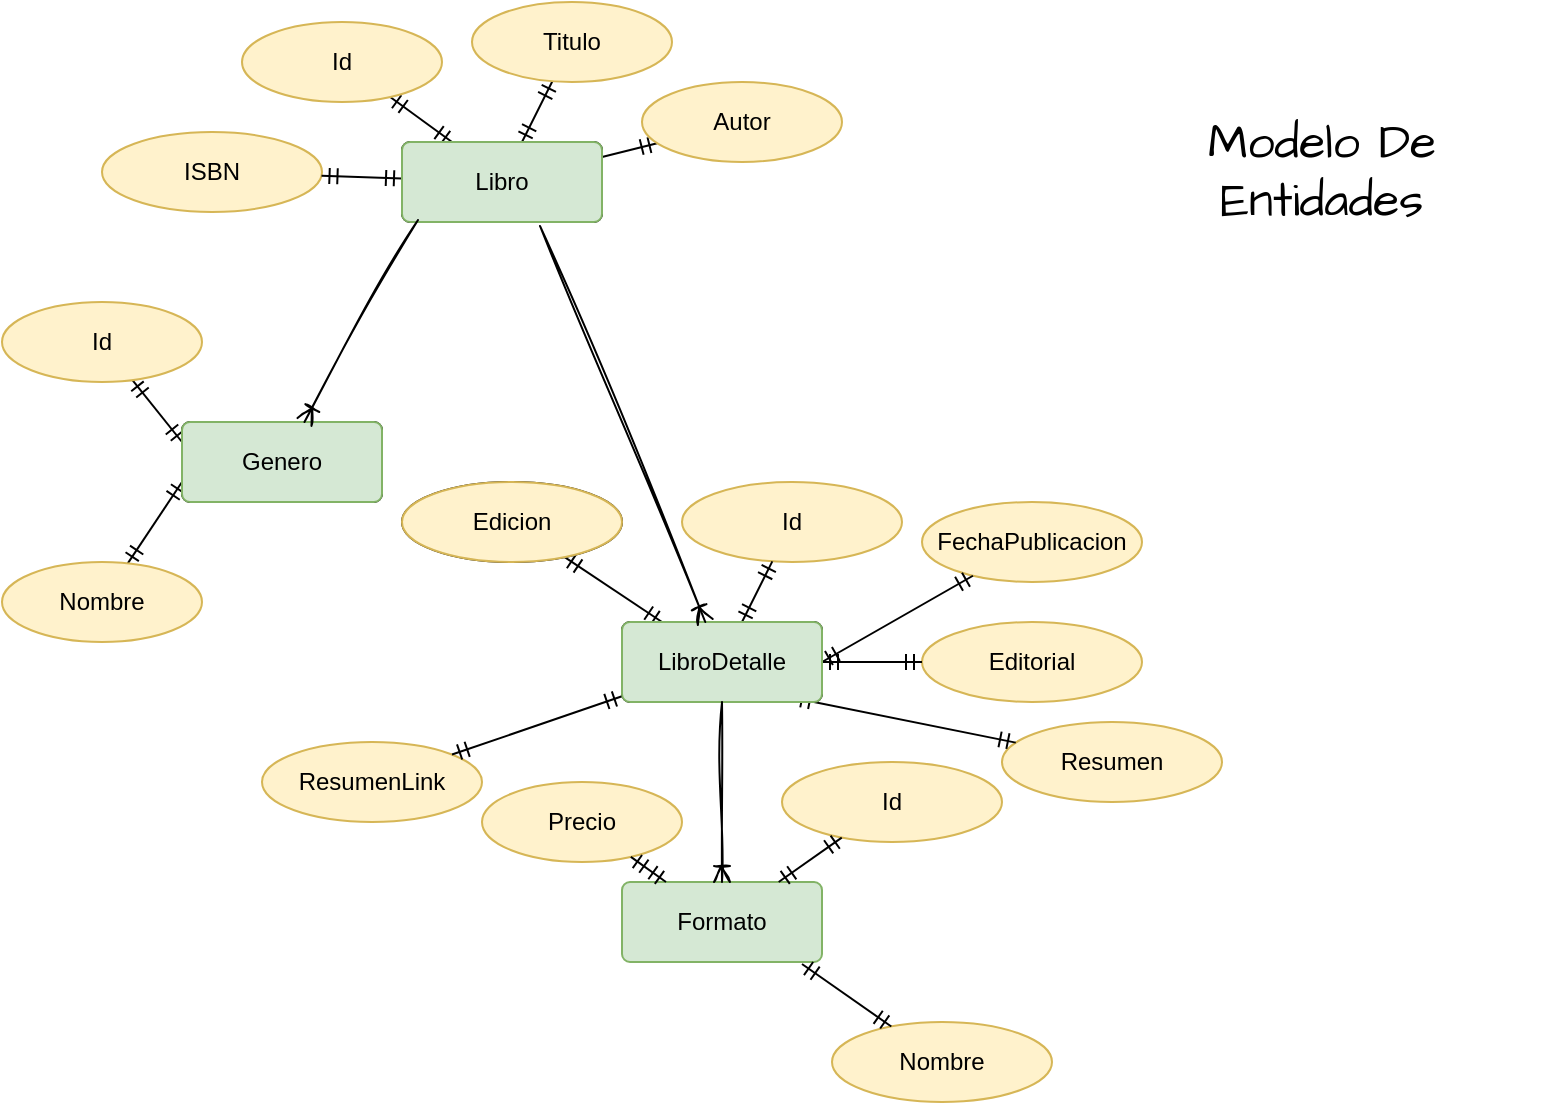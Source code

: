 <mxfile version="21.2.8" type="device">
  <diagram id="R2lEEEUBdFMjLlhIrx00" name="Page-1">
    <mxGraphModel dx="880" dy="532" grid="1" gridSize="10" guides="1" tooltips="1" connect="1" arrows="1" fold="1" page="1" pageScale="1" pageWidth="850" pageHeight="1100" math="0" shadow="0" extFonts="Permanent Marker^https://fonts.googleapis.com/css?family=Permanent+Marker">
      <root>
        <mxCell id="0" />
        <mxCell id="1" parent="0" />
        <mxCell id="uOkx0ZiQwRYjqOjHkl2g-48" style="edgeStyle=none;rounded=0;orthogonalLoop=1;jettySize=auto;html=1;" parent="1" source="uOkx0ZiQwRYjqOjHkl2g-49" edge="1">
          <mxGeometry relative="1" as="geometry">
            <mxPoint x="270" y="100" as="targetPoint" />
          </mxGeometry>
        </mxCell>
        <mxCell id="uOkx0ZiQwRYjqOjHkl2g-49" value="Libro" style="rounded=1;arcSize=10;whiteSpace=wrap;html=1;align=center;" parent="1" vertex="1">
          <mxGeometry x="210" y="100" width="100" height="40" as="geometry" />
        </mxCell>
        <mxCell id="uOkx0ZiQwRYjqOjHkl2g-50" value="Formato" style="rounded=1;arcSize=10;whiteSpace=wrap;html=1;align=center;fillColor=#d5e8d4;strokeColor=#82b366;" parent="1" vertex="1">
          <mxGeometry x="320" y="470" width="100" height="40" as="geometry" />
        </mxCell>
        <mxCell id="uOkx0ZiQwRYjqOjHkl2g-51" value="Genero" style="rounded=1;arcSize=10;whiteSpace=wrap;html=1;align=center;" parent="1" vertex="1">
          <mxGeometry x="100" y="240" width="100" height="40" as="geometry" />
        </mxCell>
        <mxCell id="uOkx0ZiQwRYjqOjHkl2g-53" value="LibroDetalle" style="rounded=1;arcSize=10;whiteSpace=wrap;html=1;align=center;" parent="1" vertex="1">
          <mxGeometry x="320" y="340" width="100" height="40" as="geometry" />
        </mxCell>
        <mxCell id="uOkx0ZiQwRYjqOjHkl2g-54" value="" style="fontSize=12;html=1;endArrow=ERmandOne;startArrow=ERmandOne;rounded=0;exitX=0.25;exitY=0;exitDx=0;exitDy=0;" parent="1" source="uOkx0ZiQwRYjqOjHkl2g-49" target="uOkx0ZiQwRYjqOjHkl2g-90" edge="1">
          <mxGeometry width="100" height="100" relative="1" as="geometry">
            <mxPoint x="370" y="290" as="sourcePoint" />
            <mxPoint x="215.355" y="74.142" as="targetPoint" />
          </mxGeometry>
        </mxCell>
        <mxCell id="uOkx0ZiQwRYjqOjHkl2g-55" value="FechaPublicacion" style="ellipse;whiteSpace=wrap;html=1;align=center;fillColor=#fff2cc;strokeColor=#d6b656;" parent="1" vertex="1">
          <mxGeometry x="470" y="280" width="110" height="40" as="geometry" />
        </mxCell>
        <mxCell id="uOkx0ZiQwRYjqOjHkl2g-56" value="" style="fontSize=12;html=1;endArrow=ERmandOne;startArrow=ERmandOne;rounded=0;" parent="1" source="uOkx0ZiQwRYjqOjHkl2g-49" target="uOkx0ZiQwRYjqOjHkl2g-92" edge="1">
          <mxGeometry width="100" height="100" relative="1" as="geometry">
            <mxPoint x="270" y="110" as="sourcePoint" />
            <mxPoint x="300" y="60" as="targetPoint" />
          </mxGeometry>
        </mxCell>
        <mxCell id="uOkx0ZiQwRYjqOjHkl2g-57" value="" style="fontSize=12;html=1;endArrow=ERmandOne;startArrow=ERmandOne;rounded=0;" parent="1" target="uOkx0ZiQwRYjqOjHkl2g-91" edge="1">
          <mxGeometry width="100" height="100" relative="1" as="geometry">
            <mxPoint x="300" y="110" as="sourcePoint" />
            <mxPoint x="337.6" y="100.6" as="targetPoint" />
          </mxGeometry>
        </mxCell>
        <mxCell id="uOkx0ZiQwRYjqOjHkl2g-58" value="Precio" style="ellipse;whiteSpace=wrap;html=1;align=center;fillColor=#fff2cc;strokeColor=#d6b656;" parent="1" vertex="1">
          <mxGeometry x="250" y="420" width="100" height="40" as="geometry" />
        </mxCell>
        <mxCell id="uOkx0ZiQwRYjqOjHkl2g-59" value="" style="fontSize=12;html=1;endArrow=ERmandOne;startArrow=ERmandOne;rounded=0;" parent="1" source="uOkx0ZiQwRYjqOjHkl2g-50" target="uOkx0ZiQwRYjqOjHkl2g-58" edge="1">
          <mxGeometry width="100" height="100" relative="1" as="geometry">
            <mxPoint x="466.25" y="345" as="sourcePoint" />
            <mxPoint x="225" y="-106" as="targetPoint" />
          </mxGeometry>
        </mxCell>
        <mxCell id="uOkx0ZiQwRYjqOjHkl2g-61" value="" style="fontSize=12;html=1;endArrow=ERmandOne;startArrow=ERmandOne;rounded=0;entryX=0;entryY=0.25;entryDx=0;entryDy=0;" parent="1" source="GYvfwQaz_g3dEIURXx3o-2" target="uOkx0ZiQwRYjqOjHkl2g-51" edge="1">
          <mxGeometry width="100" height="100" relative="1" as="geometry">
            <mxPoint x="75" y="219" as="sourcePoint" />
            <mxPoint x="178" y="250" as="targetPoint" />
          </mxGeometry>
        </mxCell>
        <mxCell id="uOkx0ZiQwRYjqOjHkl2g-62" value="" style="fontSize=12;html=1;endArrow=ERmandOne;startArrow=ERmandOne;rounded=0;exitX=0;exitY=0.75;exitDx=0;exitDy=0;" parent="1" source="uOkx0ZiQwRYjqOjHkl2g-51" target="GYvfwQaz_g3dEIURXx3o-1" edge="1">
          <mxGeometry width="100" height="100" relative="1" as="geometry">
            <mxPoint x="103" y="228" as="sourcePoint" />
            <mxPoint x="75" y="301" as="targetPoint" />
          </mxGeometry>
        </mxCell>
        <mxCell id="uOkx0ZiQwRYjqOjHkl2g-63" value="" style="fontSize=12;html=1;endArrow=ERmandOne;startArrow=ERmandOne;rounded=0;entryX=1;entryY=0.5;entryDx=0;entryDy=0;" parent="1" source="uOkx0ZiQwRYjqOjHkl2g-55" target="uOkx0ZiQwRYjqOjHkl2g-53" edge="1">
          <mxGeometry width="100" height="100" relative="1" as="geometry">
            <mxPoint x="360" y="247" as="sourcePoint" />
            <mxPoint x="392" y="257" as="targetPoint" />
          </mxGeometry>
        </mxCell>
        <mxCell id="uOkx0ZiQwRYjqOjHkl2g-64" value="Id" style="ellipse;whiteSpace=wrap;html=1;align=center;fillColor=#fff2cc;strokeColor=#d6b656;" parent="1" vertex="1">
          <mxGeometry x="350" y="270" width="110" height="40" as="geometry" />
        </mxCell>
        <mxCell id="uOkx0ZiQwRYjqOjHkl2g-65" value="ISBN" style="ellipse;whiteSpace=wrap;html=1;align=center;fillColor=#fff2cc;strokeColor=#d6b656;" parent="1" vertex="1">
          <mxGeometry x="60" y="95" width="110" height="40" as="geometry" />
        </mxCell>
        <mxCell id="uOkx0ZiQwRYjqOjHkl2g-66" value="Resumen" style="ellipse;whiteSpace=wrap;html=1;align=center;fillColor=#fff2cc;strokeColor=#d6b656;" parent="1" vertex="1">
          <mxGeometry x="510" y="390" width="110" height="40" as="geometry" />
        </mxCell>
        <mxCell id="uOkx0ZiQwRYjqOjHkl2g-67" value="ResumenLink" style="ellipse;whiteSpace=wrap;html=1;align=center;fillColor=#fff2cc;strokeColor=#d6b656;" parent="1" vertex="1">
          <mxGeometry x="140" y="400" width="110" height="40" as="geometry" />
        </mxCell>
        <mxCell id="uOkx0ZiQwRYjqOjHkl2g-68" value="" style="fontSize=12;html=1;endArrow=ERmandOne;startArrow=ERmandOne;rounded=0;" parent="1" source="uOkx0ZiQwRYjqOjHkl2g-64" target="uOkx0ZiQwRYjqOjHkl2g-53" edge="1">
          <mxGeometry width="100" height="100" relative="1" as="geometry">
            <mxPoint x="485" y="370" as="sourcePoint" />
            <mxPoint x="430" y="370" as="targetPoint" />
          </mxGeometry>
        </mxCell>
        <mxCell id="uOkx0ZiQwRYjqOjHkl2g-69" value="" style="fontSize=12;html=1;endArrow=ERmandOne;startArrow=ERmandOne;rounded=0;" parent="1" source="uOkx0ZiQwRYjqOjHkl2g-87" target="uOkx0ZiQwRYjqOjHkl2g-65" edge="1">
          <mxGeometry width="100" height="100" relative="1" as="geometry">
            <mxPoint x="407" y="329" as="sourcePoint" />
            <mxPoint x="393" y="350" as="targetPoint" />
          </mxGeometry>
        </mxCell>
        <mxCell id="uOkx0ZiQwRYjqOjHkl2g-70" value="" style="fontSize=12;html=1;endArrow=ERmandOne;startArrow=ERmandOne;rounded=0;entryX=0.86;entryY=0.95;entryDx=0;entryDy=0;entryPerimeter=0;" parent="1" source="uOkx0ZiQwRYjqOjHkl2g-66" target="uOkx0ZiQwRYjqOjHkl2g-89" edge="1">
          <mxGeometry width="100" height="100" relative="1" as="geometry">
            <mxPoint x="485" y="370" as="sourcePoint" />
            <mxPoint x="430" y="370" as="targetPoint" />
          </mxGeometry>
        </mxCell>
        <mxCell id="uOkx0ZiQwRYjqOjHkl2g-71" value="" style="fontSize=12;html=1;endArrow=ERmandOne;startArrow=ERmandOne;rounded=0;" parent="1" source="uOkx0ZiQwRYjqOjHkl2g-89" target="uOkx0ZiQwRYjqOjHkl2g-67" edge="1">
          <mxGeometry width="100" height="100" relative="1" as="geometry">
            <mxPoint x="448" y="413" as="sourcePoint" />
            <mxPoint x="412" y="390" as="targetPoint" />
          </mxGeometry>
        </mxCell>
        <mxCell id="uOkx0ZiQwRYjqOjHkl2g-72" value="Id" style="ellipse;whiteSpace=wrap;html=1;align=center;fillColor=#fff2cc;strokeColor=#d6b656;" parent="1" vertex="1">
          <mxGeometry x="400" y="410" width="110" height="40" as="geometry" />
        </mxCell>
        <mxCell id="uOkx0ZiQwRYjqOjHkl2g-73" value="" style="fontSize=12;html=1;endArrow=ERmandOne;startArrow=ERmandOne;rounded=0;" parent="1" source="uOkx0ZiQwRYjqOjHkl2g-72" target="uOkx0ZiQwRYjqOjHkl2g-50" edge="1">
          <mxGeometry width="100" height="100" relative="1" as="geometry">
            <mxPoint x="610" y="280" as="sourcePoint" />
            <mxPoint x="430" y="280" as="targetPoint" />
          </mxGeometry>
        </mxCell>
        <mxCell id="uOkx0ZiQwRYjqOjHkl2g-74" value="Nombre" style="ellipse;whiteSpace=wrap;html=1;align=center;fillColor=#fff2cc;strokeColor=#d6b656;" parent="1" vertex="1">
          <mxGeometry x="425" y="540" width="110" height="40" as="geometry" />
        </mxCell>
        <mxCell id="uOkx0ZiQwRYjqOjHkl2g-75" value="" style="fontSize=12;html=1;endArrow=ERmandOne;startArrow=ERmandOne;rounded=0;entryX=0.9;entryY=1.025;entryDx=0;entryDy=0;entryPerimeter=0;" parent="1" source="uOkx0ZiQwRYjqOjHkl2g-74" target="uOkx0ZiQwRYjqOjHkl2g-50" edge="1">
          <mxGeometry width="100" height="100" relative="1" as="geometry">
            <mxPoint x="728" y="237" as="sourcePoint" />
            <mxPoint x="692" y="260" as="targetPoint" />
          </mxGeometry>
        </mxCell>
        <mxCell id="uOkx0ZiQwRYjqOjHkl2g-76" value="Edicion" style="ellipse;whiteSpace=wrap;html=1;align=center;" parent="1" vertex="1">
          <mxGeometry x="210" y="270" width="110" height="40" as="geometry" />
        </mxCell>
        <mxCell id="uOkx0ZiQwRYjqOjHkl2g-77" value="Editorial" style="ellipse;whiteSpace=wrap;html=1;align=center;fillColor=#fff2cc;strokeColor=#d6b656;" parent="1" vertex="1">
          <mxGeometry x="470" y="340" width="110" height="40" as="geometry" />
        </mxCell>
        <mxCell id="uOkx0ZiQwRYjqOjHkl2g-78" value="" style="fontSize=12;html=1;endArrow=ERmandOne;startArrow=ERmandOne;rounded=0;" parent="1" source="uOkx0ZiQwRYjqOjHkl2g-77" target="uOkx0ZiQwRYjqOjHkl2g-53" edge="1">
          <mxGeometry width="100" height="100" relative="1" as="geometry">
            <mxPoint x="505" y="327" as="sourcePoint" />
            <mxPoint x="430" y="370" as="targetPoint" />
          </mxGeometry>
        </mxCell>
        <mxCell id="uOkx0ZiQwRYjqOjHkl2g-79" value="" style="fontSize=12;html=1;endArrow=ERmandOne;startArrow=ERmandOne;rounded=0;" parent="1" source="uOkx0ZiQwRYjqOjHkl2g-76" target="uOkx0ZiQwRYjqOjHkl2g-53" edge="1">
          <mxGeometry width="100" height="100" relative="1" as="geometry">
            <mxPoint x="405" y="320" as="sourcePoint" />
            <mxPoint x="390" y="350" as="targetPoint" />
          </mxGeometry>
        </mxCell>
        <mxCell id="uOkx0ZiQwRYjqOjHkl2g-87" value="Libro" style="rounded=1;arcSize=10;whiteSpace=wrap;html=1;align=center;fillColor=#d5e8d4;strokeColor=#82b366;" parent="1" vertex="1">
          <mxGeometry x="210" y="100" width="100" height="40" as="geometry" />
        </mxCell>
        <mxCell id="uOkx0ZiQwRYjqOjHkl2g-88" value="Genero" style="rounded=1;arcSize=10;whiteSpace=wrap;html=1;align=center;fillColor=#d5e8d4;strokeColor=#82b366;" parent="1" vertex="1">
          <mxGeometry x="100" y="240" width="100" height="40" as="geometry" />
        </mxCell>
        <mxCell id="uOkx0ZiQwRYjqOjHkl2g-89" value="LibroDetalle" style="rounded=1;arcSize=10;whiteSpace=wrap;html=1;align=center;fillColor=#d5e8d4;strokeColor=#82b366;" parent="1" vertex="1">
          <mxGeometry x="320" y="340" width="100" height="40" as="geometry" />
        </mxCell>
        <mxCell id="uOkx0ZiQwRYjqOjHkl2g-90" value="Id" style="ellipse;whiteSpace=wrap;html=1;align=center;fillColor=#fff2cc;strokeColor=#d6b656;" parent="1" vertex="1">
          <mxGeometry x="130" y="40" width="100" height="40" as="geometry" />
        </mxCell>
        <mxCell id="uOkx0ZiQwRYjqOjHkl2g-91" value="Autor" style="ellipse;whiteSpace=wrap;html=1;align=center;fillColor=#fff2cc;strokeColor=#d6b656;" parent="1" vertex="1">
          <mxGeometry x="330" y="70" width="100" height="40" as="geometry" />
        </mxCell>
        <mxCell id="uOkx0ZiQwRYjqOjHkl2g-92" value="Titulo" style="ellipse;whiteSpace=wrap;html=1;align=center;fillColor=#fff2cc;strokeColor=#d6b656;" parent="1" vertex="1">
          <mxGeometry x="245" y="30" width="100" height="40" as="geometry" />
        </mxCell>
        <mxCell id="uOkx0ZiQwRYjqOjHkl2g-93" value="Edicion" style="ellipse;whiteSpace=wrap;html=1;align=center;fillColor=#fff2cc;strokeColor=#d6b656;" parent="1" vertex="1">
          <mxGeometry x="210" y="270" width="110" height="40" as="geometry" />
        </mxCell>
        <mxCell id="uOkx0ZiQwRYjqOjHkl2g-96" value="&lt;span style=&quot;font-size: 24px;&quot;&gt;Modelo De Entidades&lt;br&gt;&lt;/span&gt;" style="text;html=1;strokeColor=none;fillColor=none;align=center;verticalAlign=middle;whiteSpace=wrap;rounded=0;fontSize=20;fontFamily=Architects Daughter;" parent="1" vertex="1">
          <mxGeometry x="560" y="80" width="220" height="70" as="geometry" />
        </mxCell>
        <mxCell id="uOkx0ZiQwRYjqOjHkl2g-97" value="" style="fontSize=12;html=1;endArrow=ERoneToMany;rounded=0;sketch=1;hachureGap=4;jiggle=2;curveFitting=1;fontFamily=Architects Daughter;fontSource=https%3A%2F%2Ffonts.googleapis.com%2Fcss%3Ffamily%3DArchitects%2BDaughter;exitX=0.69;exitY=1.05;exitDx=0;exitDy=0;exitPerimeter=0;" parent="1" source="uOkx0ZiQwRYjqOjHkl2g-87" target="uOkx0ZiQwRYjqOjHkl2g-89" edge="1">
          <mxGeometry width="100" height="100" relative="1" as="geometry">
            <mxPoint x="380" y="390" as="sourcePoint" />
            <mxPoint x="380" y="500" as="targetPoint" />
          </mxGeometry>
        </mxCell>
        <mxCell id="GYvfwQaz_g3dEIURXx3o-1" value="Nombre" style="ellipse;whiteSpace=wrap;html=1;align=center;fillColor=#fff2cc;strokeColor=#d6b656;" parent="1" vertex="1">
          <mxGeometry x="10" y="310" width="100" height="40" as="geometry" />
        </mxCell>
        <mxCell id="GYvfwQaz_g3dEIURXx3o-2" value="Id" style="ellipse;whiteSpace=wrap;html=1;align=center;fillColor=#fff2cc;strokeColor=#d6b656;" parent="1" vertex="1">
          <mxGeometry x="10" y="180" width="100" height="40" as="geometry" />
        </mxCell>
        <mxCell id="hg3ekGnScJbs-sq4Hia4-1" value="" style="fontSize=12;html=1;endArrow=ERoneToMany;rounded=0;sketch=1;hachureGap=4;jiggle=2;curveFitting=1;fontFamily=Architects Daughter;fontSource=https%3A%2F%2Ffonts.googleapis.com%2Fcss%3Ffamily%3DArchitects%2BDaughter;exitX=0.08;exitY=0.975;exitDx=0;exitDy=0;exitPerimeter=0;" edge="1" parent="1" source="uOkx0ZiQwRYjqOjHkl2g-87" target="uOkx0ZiQwRYjqOjHkl2g-88">
          <mxGeometry width="100" height="100" relative="1" as="geometry">
            <mxPoint x="289" y="152" as="sourcePoint" />
            <mxPoint x="372" y="350" as="targetPoint" />
          </mxGeometry>
        </mxCell>
        <mxCell id="hg3ekGnScJbs-sq4Hia4-2" value="" style="fontSize=12;html=1;endArrow=ERoneToMany;rounded=0;sketch=1;hachureGap=4;jiggle=2;curveFitting=1;fontFamily=Architects Daughter;fontSource=https%3A%2F%2Ffonts.googleapis.com%2Fcss%3Ffamily%3DArchitects%2BDaughter;" edge="1" parent="1" source="uOkx0ZiQwRYjqOjHkl2g-89" target="uOkx0ZiQwRYjqOjHkl2g-50">
          <mxGeometry width="100" height="100" relative="1" as="geometry">
            <mxPoint x="299" y="162" as="sourcePoint" />
            <mxPoint x="382" y="360" as="targetPoint" />
          </mxGeometry>
        </mxCell>
      </root>
    </mxGraphModel>
  </diagram>
</mxfile>
